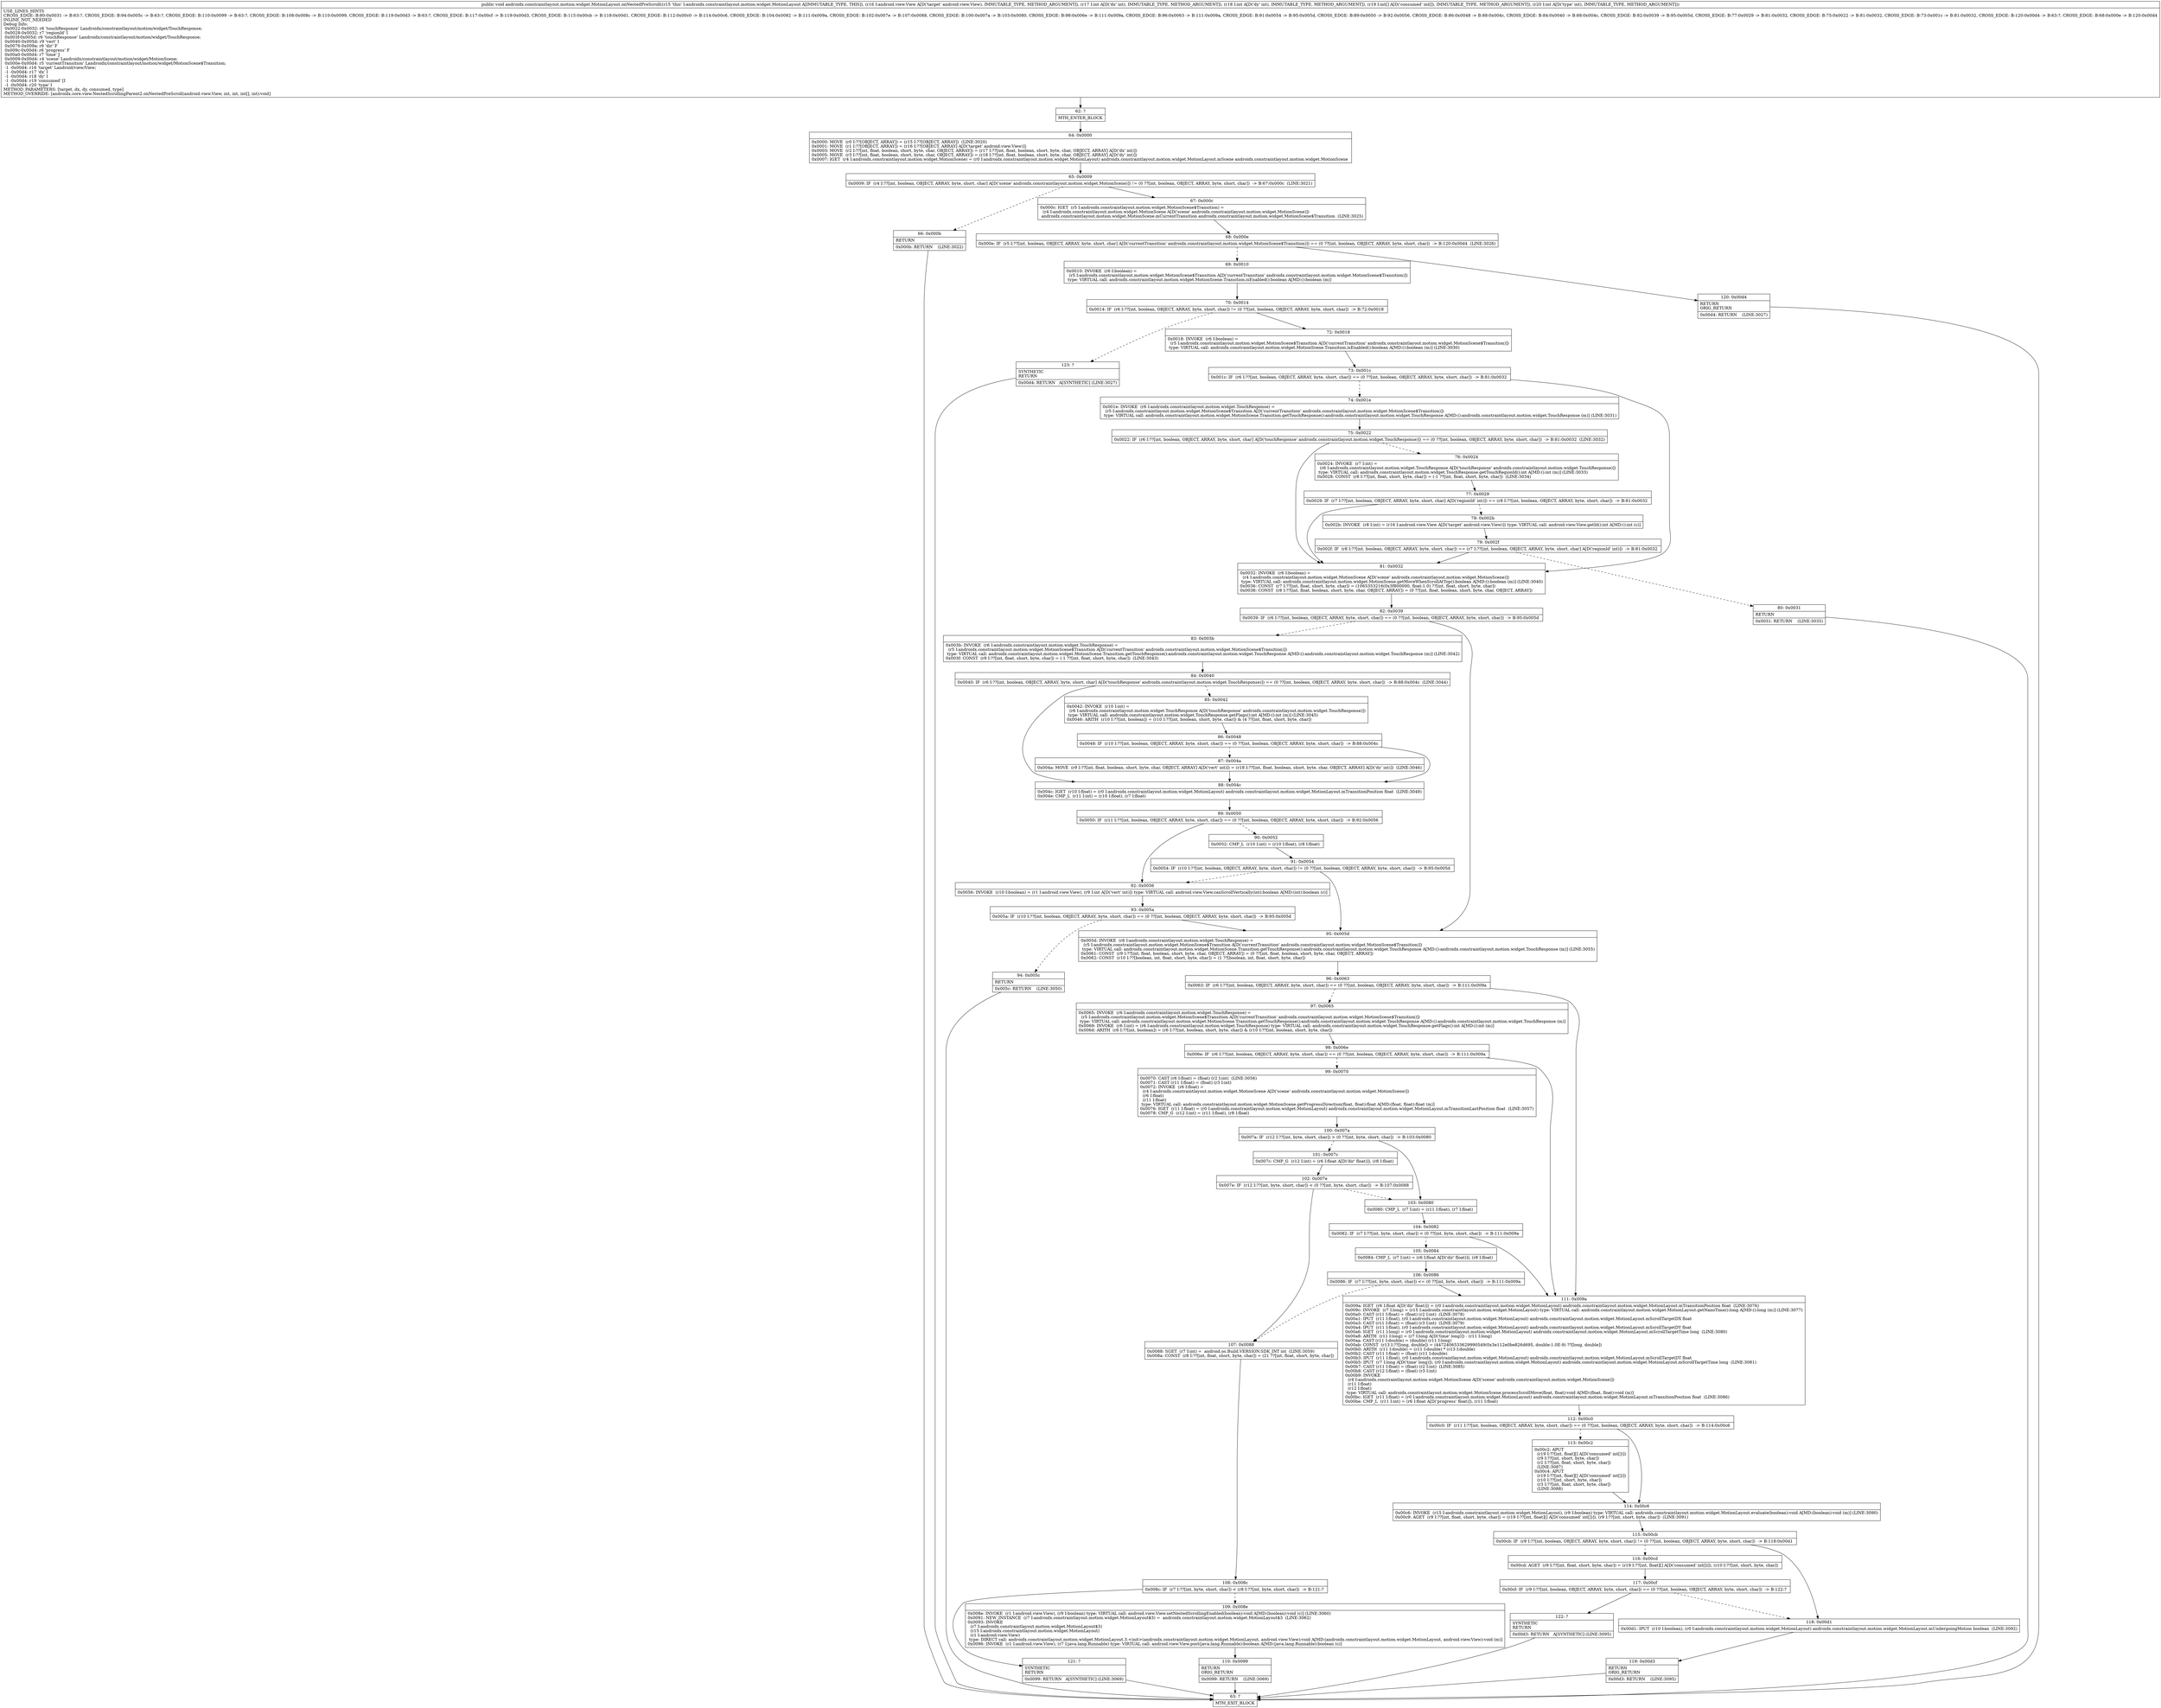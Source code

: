 digraph "CFG forandroidx.constraintlayout.motion.widget.MotionLayout.onNestedPreScroll(Landroid\/view\/View;II[II)V" {
Node_62 [shape=record,label="{62\:\ ?|MTH_ENTER_BLOCK\l}"];
Node_64 [shape=record,label="{64\:\ 0x0000|0x0000: MOVE  (r0 I:??[OBJECT, ARRAY]) = (r15 I:??[OBJECT, ARRAY])  (LINE:3020)\l0x0001: MOVE  (r1 I:??[OBJECT, ARRAY]) = (r16 I:??[OBJECT, ARRAY] A[D('target' android.view.View)]) \l0x0003: MOVE  (r2 I:??[int, float, boolean, short, byte, char, OBJECT, ARRAY]) = (r17 I:??[int, float, boolean, short, byte, char, OBJECT, ARRAY] A[D('dx' int)]) \l0x0005: MOVE  (r3 I:??[int, float, boolean, short, byte, char, OBJECT, ARRAY]) = (r18 I:??[int, float, boolean, short, byte, char, OBJECT, ARRAY] A[D('dy' int)]) \l0x0007: IGET  (r4 I:androidx.constraintlayout.motion.widget.MotionScene) = (r0 I:androidx.constraintlayout.motion.widget.MotionLayout) androidx.constraintlayout.motion.widget.MotionLayout.mScene androidx.constraintlayout.motion.widget.MotionScene \l}"];
Node_65 [shape=record,label="{65\:\ 0x0009|0x0009: IF  (r4 I:??[int, boolean, OBJECT, ARRAY, byte, short, char] A[D('scene' androidx.constraintlayout.motion.widget.MotionScene)]) != (0 ??[int, boolean, OBJECT, ARRAY, byte, short, char])  \-\> B:67:0x000c  (LINE:3021)\l}"];
Node_66 [shape=record,label="{66\:\ 0x000b|RETURN\l|0x000b: RETURN    (LINE:3022)\l}"];
Node_63 [shape=record,label="{63\:\ ?|MTH_EXIT_BLOCK\l}"];
Node_67 [shape=record,label="{67\:\ 0x000c|0x000c: IGET  (r5 I:androidx.constraintlayout.motion.widget.MotionScene$Transition) = \l  (r4 I:androidx.constraintlayout.motion.widget.MotionScene A[D('scene' androidx.constraintlayout.motion.widget.MotionScene)])\l androidx.constraintlayout.motion.widget.MotionScene.mCurrentTransition androidx.constraintlayout.motion.widget.MotionScene$Transition  (LINE:3025)\l}"];
Node_68 [shape=record,label="{68\:\ 0x000e|0x000e: IF  (r5 I:??[int, boolean, OBJECT, ARRAY, byte, short, char] A[D('currentTransition' androidx.constraintlayout.motion.widget.MotionScene$Transition)]) == (0 ??[int, boolean, OBJECT, ARRAY, byte, short, char])  \-\> B:120:0x00d4  (LINE:3026)\l}"];
Node_69 [shape=record,label="{69\:\ 0x0010|0x0010: INVOKE  (r6 I:boolean) = \l  (r5 I:androidx.constraintlayout.motion.widget.MotionScene$Transition A[D('currentTransition' androidx.constraintlayout.motion.widget.MotionScene$Transition)])\l type: VIRTUAL call: androidx.constraintlayout.motion.widget.MotionScene.Transition.isEnabled():boolean A[MD:():boolean (m)]\l}"];
Node_70 [shape=record,label="{70\:\ 0x0014|0x0014: IF  (r6 I:??[int, boolean, OBJECT, ARRAY, byte, short, char]) != (0 ??[int, boolean, OBJECT, ARRAY, byte, short, char])  \-\> B:72:0x0018 \l}"];
Node_72 [shape=record,label="{72\:\ 0x0018|0x0018: INVOKE  (r6 I:boolean) = \l  (r5 I:androidx.constraintlayout.motion.widget.MotionScene$Transition A[D('currentTransition' androidx.constraintlayout.motion.widget.MotionScene$Transition)])\l type: VIRTUAL call: androidx.constraintlayout.motion.widget.MotionScene.Transition.isEnabled():boolean A[MD:():boolean (m)] (LINE:3030)\l}"];
Node_73 [shape=record,label="{73\:\ 0x001c|0x001c: IF  (r6 I:??[int, boolean, OBJECT, ARRAY, byte, short, char]) == (0 ??[int, boolean, OBJECT, ARRAY, byte, short, char])  \-\> B:81:0x0032 \l}"];
Node_74 [shape=record,label="{74\:\ 0x001e|0x001e: INVOKE  (r6 I:androidx.constraintlayout.motion.widget.TouchResponse) = \l  (r5 I:androidx.constraintlayout.motion.widget.MotionScene$Transition A[D('currentTransition' androidx.constraintlayout.motion.widget.MotionScene$Transition)])\l type: VIRTUAL call: androidx.constraintlayout.motion.widget.MotionScene.Transition.getTouchResponse():androidx.constraintlayout.motion.widget.TouchResponse A[MD:():androidx.constraintlayout.motion.widget.TouchResponse (m)] (LINE:3031)\l}"];
Node_75 [shape=record,label="{75\:\ 0x0022|0x0022: IF  (r6 I:??[int, boolean, OBJECT, ARRAY, byte, short, char] A[D('touchResponse' androidx.constraintlayout.motion.widget.TouchResponse)]) == (0 ??[int, boolean, OBJECT, ARRAY, byte, short, char])  \-\> B:81:0x0032  (LINE:3032)\l}"];
Node_76 [shape=record,label="{76\:\ 0x0024|0x0024: INVOKE  (r7 I:int) = \l  (r6 I:androidx.constraintlayout.motion.widget.TouchResponse A[D('touchResponse' androidx.constraintlayout.motion.widget.TouchResponse)])\l type: VIRTUAL call: androidx.constraintlayout.motion.widget.TouchResponse.getTouchRegionId():int A[MD:():int (m)] (LINE:3033)\l0x0028: CONST  (r8 I:??[int, float, short, byte, char]) = (\-1 ??[int, float, short, byte, char])  (LINE:3034)\l}"];
Node_77 [shape=record,label="{77\:\ 0x0029|0x0029: IF  (r7 I:??[int, boolean, OBJECT, ARRAY, byte, short, char] A[D('regionId' int)]) == (r8 I:??[int, boolean, OBJECT, ARRAY, byte, short, char])  \-\> B:81:0x0032 \l}"];
Node_78 [shape=record,label="{78\:\ 0x002b|0x002b: INVOKE  (r8 I:int) = (r16 I:android.view.View A[D('target' android.view.View)]) type: VIRTUAL call: android.view.View.getId():int A[MD:():int (c)]\l}"];
Node_79 [shape=record,label="{79\:\ 0x002f|0x002f: IF  (r8 I:??[int, boolean, OBJECT, ARRAY, byte, short, char]) == (r7 I:??[int, boolean, OBJECT, ARRAY, byte, short, char] A[D('regionId' int)])  \-\> B:81:0x0032 \l}"];
Node_80 [shape=record,label="{80\:\ 0x0031|RETURN\l|0x0031: RETURN    (LINE:3035)\l}"];
Node_81 [shape=record,label="{81\:\ 0x0032|0x0032: INVOKE  (r6 I:boolean) = \l  (r4 I:androidx.constraintlayout.motion.widget.MotionScene A[D('scene' androidx.constraintlayout.motion.widget.MotionScene)])\l type: VIRTUAL call: androidx.constraintlayout.motion.widget.MotionScene.getMoveWhenScrollAtTop():boolean A[MD:():boolean (m)] (LINE:3040)\l0x0036: CONST  (r7 I:??[int, float, short, byte, char]) = (1065353216(0x3f800000, float:1.0) ??[int, float, short, byte, char]) \l0x0038: CONST  (r8 I:??[int, float, boolean, short, byte, char, OBJECT, ARRAY]) = (0 ??[int, float, boolean, short, byte, char, OBJECT, ARRAY]) \l}"];
Node_82 [shape=record,label="{82\:\ 0x0039|0x0039: IF  (r6 I:??[int, boolean, OBJECT, ARRAY, byte, short, char]) == (0 ??[int, boolean, OBJECT, ARRAY, byte, short, char])  \-\> B:95:0x005d \l}"];
Node_83 [shape=record,label="{83\:\ 0x003b|0x003b: INVOKE  (r6 I:androidx.constraintlayout.motion.widget.TouchResponse) = \l  (r5 I:androidx.constraintlayout.motion.widget.MotionScene$Transition A[D('currentTransition' androidx.constraintlayout.motion.widget.MotionScene$Transition)])\l type: VIRTUAL call: androidx.constraintlayout.motion.widget.MotionScene.Transition.getTouchResponse():androidx.constraintlayout.motion.widget.TouchResponse A[MD:():androidx.constraintlayout.motion.widget.TouchResponse (m)] (LINE:3042)\l0x003f: CONST  (r9 I:??[int, float, short, byte, char]) = (\-1 ??[int, float, short, byte, char])  (LINE:3043)\l}"];
Node_84 [shape=record,label="{84\:\ 0x0040|0x0040: IF  (r6 I:??[int, boolean, OBJECT, ARRAY, byte, short, char] A[D('touchResponse' androidx.constraintlayout.motion.widget.TouchResponse)]) == (0 ??[int, boolean, OBJECT, ARRAY, byte, short, char])  \-\> B:88:0x004c  (LINE:3044)\l}"];
Node_85 [shape=record,label="{85\:\ 0x0042|0x0042: INVOKE  (r10 I:int) = \l  (r6 I:androidx.constraintlayout.motion.widget.TouchResponse A[D('touchResponse' androidx.constraintlayout.motion.widget.TouchResponse)])\l type: VIRTUAL call: androidx.constraintlayout.motion.widget.TouchResponse.getFlags():int A[MD:():int (m)] (LINE:3045)\l0x0046: ARITH  (r10 I:??[int, boolean]) = (r10 I:??[int, boolean, short, byte, char]) & (4 ??[int, float, short, byte, char]) \l}"];
Node_86 [shape=record,label="{86\:\ 0x0048|0x0048: IF  (r10 I:??[int, boolean, OBJECT, ARRAY, byte, short, char]) == (0 ??[int, boolean, OBJECT, ARRAY, byte, short, char])  \-\> B:88:0x004c \l}"];
Node_87 [shape=record,label="{87\:\ 0x004a|0x004a: MOVE  (r9 I:??[int, float, boolean, short, byte, char, OBJECT, ARRAY] A[D('vert' int)]) = (r18 I:??[int, float, boolean, short, byte, char, OBJECT, ARRAY] A[D('dy' int)])  (LINE:3046)\l}"];
Node_88 [shape=record,label="{88\:\ 0x004c|0x004c: IGET  (r10 I:float) = (r0 I:androidx.constraintlayout.motion.widget.MotionLayout) androidx.constraintlayout.motion.widget.MotionLayout.mTransitionPosition float  (LINE:3049)\l0x004e: CMP_L  (r11 I:int) = (r10 I:float), (r7 I:float) \l}"];
Node_89 [shape=record,label="{89\:\ 0x0050|0x0050: IF  (r11 I:??[int, boolean, OBJECT, ARRAY, byte, short, char]) == (0 ??[int, boolean, OBJECT, ARRAY, byte, short, char])  \-\> B:92:0x0056 \l}"];
Node_90 [shape=record,label="{90\:\ 0x0052|0x0052: CMP_L  (r10 I:int) = (r10 I:float), (r8 I:float) \l}"];
Node_91 [shape=record,label="{91\:\ 0x0054|0x0054: IF  (r10 I:??[int, boolean, OBJECT, ARRAY, byte, short, char]) != (0 ??[int, boolean, OBJECT, ARRAY, byte, short, char])  \-\> B:95:0x005d \l}"];
Node_92 [shape=record,label="{92\:\ 0x0056|0x0056: INVOKE  (r10 I:boolean) = (r1 I:android.view.View), (r9 I:int A[D('vert' int)]) type: VIRTUAL call: android.view.View.canScrollVertically(int):boolean A[MD:(int):boolean (c)]\l}"];
Node_93 [shape=record,label="{93\:\ 0x005a|0x005a: IF  (r10 I:??[int, boolean, OBJECT, ARRAY, byte, short, char]) == (0 ??[int, boolean, OBJECT, ARRAY, byte, short, char])  \-\> B:95:0x005d \l}"];
Node_94 [shape=record,label="{94\:\ 0x005c|RETURN\l|0x005c: RETURN    (LINE:3050)\l}"];
Node_95 [shape=record,label="{95\:\ 0x005d|0x005d: INVOKE  (r6 I:androidx.constraintlayout.motion.widget.TouchResponse) = \l  (r5 I:androidx.constraintlayout.motion.widget.MotionScene$Transition A[D('currentTransition' androidx.constraintlayout.motion.widget.MotionScene$Transition)])\l type: VIRTUAL call: androidx.constraintlayout.motion.widget.MotionScene.Transition.getTouchResponse():androidx.constraintlayout.motion.widget.TouchResponse A[MD:():androidx.constraintlayout.motion.widget.TouchResponse (m)] (LINE:3055)\l0x0061: CONST  (r9 I:??[int, float, boolean, short, byte, char, OBJECT, ARRAY]) = (0 ??[int, float, boolean, short, byte, char, OBJECT, ARRAY]) \l0x0062: CONST  (r10 I:??[boolean, int, float, short, byte, char]) = (1 ??[boolean, int, float, short, byte, char]) \l}"];
Node_96 [shape=record,label="{96\:\ 0x0063|0x0063: IF  (r6 I:??[int, boolean, OBJECT, ARRAY, byte, short, char]) == (0 ??[int, boolean, OBJECT, ARRAY, byte, short, char])  \-\> B:111:0x009a \l}"];
Node_97 [shape=record,label="{97\:\ 0x0065|0x0065: INVOKE  (r6 I:androidx.constraintlayout.motion.widget.TouchResponse) = \l  (r5 I:androidx.constraintlayout.motion.widget.MotionScene$Transition A[D('currentTransition' androidx.constraintlayout.motion.widget.MotionScene$Transition)])\l type: VIRTUAL call: androidx.constraintlayout.motion.widget.MotionScene.Transition.getTouchResponse():androidx.constraintlayout.motion.widget.TouchResponse A[MD:():androidx.constraintlayout.motion.widget.TouchResponse (m)]\l0x0069: INVOKE  (r6 I:int) = (r6 I:androidx.constraintlayout.motion.widget.TouchResponse) type: VIRTUAL call: androidx.constraintlayout.motion.widget.TouchResponse.getFlags():int A[MD:():int (m)]\l0x006d: ARITH  (r6 I:??[int, boolean]) = (r6 I:??[int, boolean, short, byte, char]) & (r10 I:??[int, boolean, short, byte, char]) \l}"];
Node_98 [shape=record,label="{98\:\ 0x006e|0x006e: IF  (r6 I:??[int, boolean, OBJECT, ARRAY, byte, short, char]) == (0 ??[int, boolean, OBJECT, ARRAY, byte, short, char])  \-\> B:111:0x009a \l}"];
Node_99 [shape=record,label="{99\:\ 0x0070|0x0070: CAST (r6 I:float) = (float) (r2 I:int)  (LINE:3056)\l0x0071: CAST (r11 I:float) = (float) (r3 I:int) \l0x0072: INVOKE  (r6 I:float) = \l  (r4 I:androidx.constraintlayout.motion.widget.MotionScene A[D('scene' androidx.constraintlayout.motion.widget.MotionScene)])\l  (r6 I:float)\l  (r11 I:float)\l type: VIRTUAL call: androidx.constraintlayout.motion.widget.MotionScene.getProgressDirection(float, float):float A[MD:(float, float):float (m)]\l0x0076: IGET  (r11 I:float) = (r0 I:androidx.constraintlayout.motion.widget.MotionLayout) androidx.constraintlayout.motion.widget.MotionLayout.mTransitionLastPosition float  (LINE:3057)\l0x0078: CMP_G  (r12 I:int) = (r11 I:float), (r8 I:float) \l}"];
Node_100 [shape=record,label="{100\:\ 0x007a|0x007a: IF  (r12 I:??[int, byte, short, char]) \> (0 ??[int, byte, short, char])  \-\> B:103:0x0080 \l}"];
Node_101 [shape=record,label="{101\:\ 0x007c|0x007c: CMP_G  (r12 I:int) = (r6 I:float A[D('dir' float)]), (r8 I:float) \l}"];
Node_102 [shape=record,label="{102\:\ 0x007e|0x007e: IF  (r12 I:??[int, byte, short, char]) \< (0 ??[int, byte, short, char])  \-\> B:107:0x0088 \l}"];
Node_107 [shape=record,label="{107\:\ 0x0088|0x0088: SGET  (r7 I:int) =  android.os.Build.VERSION.SDK_INT int  (LINE:3059)\l0x008a: CONST  (r8 I:??[int, float, short, byte, char]) = (21 ??[int, float, short, byte, char]) \l}"];
Node_108 [shape=record,label="{108\:\ 0x008c|0x008c: IF  (r7 I:??[int, byte, short, char]) \< (r8 I:??[int, byte, short, char])  \-\> B:121:? \l}"];
Node_109 [shape=record,label="{109\:\ 0x008e|0x008e: INVOKE  (r1 I:android.view.View), (r9 I:boolean) type: VIRTUAL call: android.view.View.setNestedScrollingEnabled(boolean):void A[MD:(boolean):void (c)] (LINE:3060)\l0x0091: NEW_INSTANCE  (r7 I:androidx.constraintlayout.motion.widget.MotionLayout$3) =  androidx.constraintlayout.motion.widget.MotionLayout$3  (LINE:3062)\l0x0093: INVOKE  \l  (r7 I:androidx.constraintlayout.motion.widget.MotionLayout$3)\l  (r15 I:androidx.constraintlayout.motion.widget.MotionLayout)\l  (r1 I:android.view.View)\l type: DIRECT call: androidx.constraintlayout.motion.widget.MotionLayout.3.\<init\>(androidx.constraintlayout.motion.widget.MotionLayout, android.view.View):void A[MD:(androidx.constraintlayout.motion.widget.MotionLayout, android.view.View):void (m)]\l0x0096: INVOKE  (r1 I:android.view.View), (r7 I:java.lang.Runnable) type: VIRTUAL call: android.view.View.post(java.lang.Runnable):boolean A[MD:(java.lang.Runnable):boolean (c)]\l}"];
Node_110 [shape=record,label="{110\:\ 0x0099|RETURN\lORIG_RETURN\l|0x0099: RETURN    (LINE:3069)\l}"];
Node_121 [shape=record,label="{121\:\ ?|SYNTHETIC\lRETURN\l|0x0099: RETURN   A[SYNTHETIC] (LINE:3069)\l}"];
Node_103 [shape=record,label="{103\:\ 0x0080|0x0080: CMP_L  (r7 I:int) = (r11 I:float), (r7 I:float) \l}"];
Node_104 [shape=record,label="{104\:\ 0x0082|0x0082: IF  (r7 I:??[int, byte, short, char]) \< (0 ??[int, byte, short, char])  \-\> B:111:0x009a \l}"];
Node_105 [shape=record,label="{105\:\ 0x0084|0x0084: CMP_L  (r7 I:int) = (r6 I:float A[D('dir' float)]), (r8 I:float) \l}"];
Node_106 [shape=record,label="{106\:\ 0x0086|0x0086: IF  (r7 I:??[int, byte, short, char]) \<= (0 ??[int, byte, short, char])  \-\> B:111:0x009a \l}"];
Node_111 [shape=record,label="{111\:\ 0x009a|0x009a: IGET  (r6 I:float A[D('dir' float)]) = (r0 I:androidx.constraintlayout.motion.widget.MotionLayout) androidx.constraintlayout.motion.widget.MotionLayout.mTransitionPosition float  (LINE:3076)\l0x009c: INVOKE  (r7 I:long) = (r15 I:androidx.constraintlayout.motion.widget.MotionLayout) type: VIRTUAL call: androidx.constraintlayout.motion.widget.MotionLayout.getNanoTime():long A[MD:():long (m)] (LINE:3077)\l0x00a0: CAST (r11 I:float) = (float) (r2 I:int)  (LINE:3078)\l0x00a1: IPUT  (r11 I:float), (r0 I:androidx.constraintlayout.motion.widget.MotionLayout) androidx.constraintlayout.motion.widget.MotionLayout.mScrollTargetDX float \l0x00a3: CAST (r11 I:float) = (float) (r3 I:int)  (LINE:3079)\l0x00a4: IPUT  (r11 I:float), (r0 I:androidx.constraintlayout.motion.widget.MotionLayout) androidx.constraintlayout.motion.widget.MotionLayout.mScrollTargetDY float \l0x00a6: IGET  (r11 I:long) = (r0 I:androidx.constraintlayout.motion.widget.MotionLayout) androidx.constraintlayout.motion.widget.MotionLayout.mScrollTargetTime long  (LINE:3080)\l0x00a8: ARITH  (r11 I:long) = (r7 I:long A[D('time' long)]) \- (r11 I:long) \l0x00aa: CAST (r11 I:double) = (double) (r11 I:long) \l0x00ab: CONST  (r13 I:??[long, double]) = (4472406533629990549(0x3e112e0be826d695, double:1.0E\-9) ??[long, double]) \l0x00b0: ARITH  (r11 I:double) = (r11 I:double) * (r13 I:double) \l0x00b2: CAST (r11 I:float) = (float) (r11 I:double) \l0x00b3: IPUT  (r11 I:float), (r0 I:androidx.constraintlayout.motion.widget.MotionLayout) androidx.constraintlayout.motion.widget.MotionLayout.mScrollTargetDT float \l0x00b5: IPUT  (r7 I:long A[D('time' long)]), (r0 I:androidx.constraintlayout.motion.widget.MotionLayout) androidx.constraintlayout.motion.widget.MotionLayout.mScrollTargetTime long  (LINE:3081)\l0x00b7: CAST (r11 I:float) = (float) (r2 I:int)  (LINE:3085)\l0x00b8: CAST (r12 I:float) = (float) (r3 I:int) \l0x00b9: INVOKE  \l  (r4 I:androidx.constraintlayout.motion.widget.MotionScene A[D('scene' androidx.constraintlayout.motion.widget.MotionScene)])\l  (r11 I:float)\l  (r12 I:float)\l type: VIRTUAL call: androidx.constraintlayout.motion.widget.MotionScene.processScrollMove(float, float):void A[MD:(float, float):void (m)]\l0x00bc: IGET  (r11 I:float) = (r0 I:androidx.constraintlayout.motion.widget.MotionLayout) androidx.constraintlayout.motion.widget.MotionLayout.mTransitionPosition float  (LINE:3086)\l0x00be: CMP_L  (r11 I:int) = (r6 I:float A[D('progress' float)]), (r11 I:float) \l}"];
Node_112 [shape=record,label="{112\:\ 0x00c0|0x00c0: IF  (r11 I:??[int, boolean, OBJECT, ARRAY, byte, short, char]) == (0 ??[int, boolean, OBJECT, ARRAY, byte, short, char])  \-\> B:114:0x00c6 \l}"];
Node_113 [shape=record,label="{113\:\ 0x00c2|0x00c2: APUT  \l  (r19 I:??[int, float][] A[D('consumed' int[])])\l  (r9 I:??[int, short, byte, char])\l  (r2 I:??[int, float, short, byte, char])\l  (LINE:3087)\l0x00c4: APUT  \l  (r19 I:??[int, float][] A[D('consumed' int[])])\l  (r10 I:??[int, short, byte, char])\l  (r3 I:??[int, float, short, byte, char])\l  (LINE:3088)\l}"];
Node_114 [shape=record,label="{114\:\ 0x00c6|0x00c6: INVOKE  (r15 I:androidx.constraintlayout.motion.widget.MotionLayout), (r9 I:boolean) type: VIRTUAL call: androidx.constraintlayout.motion.widget.MotionLayout.evaluate(boolean):void A[MD:(boolean):void (m)] (LINE:3090)\l0x00c9: AGET  (r9 I:??[int, float, short, byte, char]) = (r19 I:??[int, float][] A[D('consumed' int[])]), (r9 I:??[int, short, byte, char])  (LINE:3091)\l}"];
Node_115 [shape=record,label="{115\:\ 0x00cb|0x00cb: IF  (r9 I:??[int, boolean, OBJECT, ARRAY, byte, short, char]) != (0 ??[int, boolean, OBJECT, ARRAY, byte, short, char])  \-\> B:118:0x00d1 \l}"];
Node_116 [shape=record,label="{116\:\ 0x00cd|0x00cd: AGET  (r9 I:??[int, float, short, byte, char]) = (r19 I:??[int, float][] A[D('consumed' int[])]), (r10 I:??[int, short, byte, char]) \l}"];
Node_117 [shape=record,label="{117\:\ 0x00cf|0x00cf: IF  (r9 I:??[int, boolean, OBJECT, ARRAY, byte, short, char]) == (0 ??[int, boolean, OBJECT, ARRAY, byte, short, char])  \-\> B:122:? \l}"];
Node_122 [shape=record,label="{122\:\ ?|SYNTHETIC\lRETURN\l|0x00d3: RETURN   A[SYNTHETIC] (LINE:3095)\l}"];
Node_118 [shape=record,label="{118\:\ 0x00d1|0x00d1: IPUT  (r10 I:boolean), (r0 I:androidx.constraintlayout.motion.widget.MotionLayout) androidx.constraintlayout.motion.widget.MotionLayout.mUndergoingMotion boolean  (LINE:3092)\l}"];
Node_119 [shape=record,label="{119\:\ 0x00d3|RETURN\lORIG_RETURN\l|0x00d3: RETURN    (LINE:3095)\l}"];
Node_123 [shape=record,label="{123\:\ ?|SYNTHETIC\lRETURN\l|0x00d4: RETURN   A[SYNTHETIC] (LINE:3027)\l}"];
Node_120 [shape=record,label="{120\:\ 0x00d4|RETURN\lORIG_RETURN\l|0x00d4: RETURN    (LINE:3027)\l}"];
MethodNode[shape=record,label="{public void androidx.constraintlayout.motion.widget.MotionLayout.onNestedPreScroll((r15 'this' I:androidx.constraintlayout.motion.widget.MotionLayout A[IMMUTABLE_TYPE, THIS]), (r16 I:android.view.View A[D('target' android.view.View), IMMUTABLE_TYPE, METHOD_ARGUMENT]), (r17 I:int A[D('dx' int), IMMUTABLE_TYPE, METHOD_ARGUMENT]), (r18 I:int A[D('dy' int), IMMUTABLE_TYPE, METHOD_ARGUMENT]), (r19 I:int[] A[D('consumed' int[]), IMMUTABLE_TYPE, METHOD_ARGUMENT]), (r20 I:int A[D('type' int), IMMUTABLE_TYPE, METHOD_ARGUMENT]))  | USE_LINES_HINTS\lCROSS_EDGE: B:80:0x0031 \-\> B:63:?, CROSS_EDGE: B:94:0x005c \-\> B:63:?, CROSS_EDGE: B:110:0x0099 \-\> B:63:?, CROSS_EDGE: B:108:0x008c \-\> B:110:0x0099, CROSS_EDGE: B:119:0x00d3 \-\> B:63:?, CROSS_EDGE: B:117:0x00cf \-\> B:119:0x00d3, CROSS_EDGE: B:115:0x00cb \-\> B:118:0x00d1, CROSS_EDGE: B:112:0x00c0 \-\> B:114:0x00c6, CROSS_EDGE: B:104:0x0082 \-\> B:111:0x009a, CROSS_EDGE: B:102:0x007e \-\> B:107:0x0088, CROSS_EDGE: B:100:0x007a \-\> B:103:0x0080, CROSS_EDGE: B:98:0x006e \-\> B:111:0x009a, CROSS_EDGE: B:96:0x0063 \-\> B:111:0x009a, CROSS_EDGE: B:91:0x0054 \-\> B:95:0x005d, CROSS_EDGE: B:89:0x0050 \-\> B:92:0x0056, CROSS_EDGE: B:86:0x0048 \-\> B:88:0x004c, CROSS_EDGE: B:84:0x0040 \-\> B:88:0x004c, CROSS_EDGE: B:82:0x0039 \-\> B:95:0x005d, CROSS_EDGE: B:77:0x0029 \-\> B:81:0x0032, CROSS_EDGE: B:75:0x0022 \-\> B:81:0x0032, CROSS_EDGE: B:73:0x001c \-\> B:81:0x0032, CROSS_EDGE: B:120:0x00d4 \-\> B:63:?, CROSS_EDGE: B:68:0x000e \-\> B:120:0x00d4\lINLINE_NOT_NEEDED\lDebug Info:\l  0x0022\-0x0032: r6 'touchResponse' Landroidx\/constraintlayout\/motion\/widget\/TouchResponse;\l  0x0028\-0x0032: r7 'regionId' I\l  0x003f\-0x005d: r6 'touchResponse' Landroidx\/constraintlayout\/motion\/widget\/TouchResponse;\l  0x0040\-0x005d: r9 'vert' I\l  0x0076\-0x009a: r6 'dir' F\l  0x009c\-0x00d4: r6 'progress' F\l  0x00a0\-0x00d4: r7 'time' J\l  0x0009\-0x00d4: r4 'scene' Landroidx\/constraintlayout\/motion\/widget\/MotionScene;\l  0x000e\-0x00d4: r5 'currentTransition' Landroidx\/constraintlayout\/motion\/widget\/MotionScene$Transition;\l  \-1 \-0x00d4: r16 'target' Landroid\/view\/View;\l  \-1 \-0x00d4: r17 'dx' I\l  \-1 \-0x00d4: r18 'dy' I\l  \-1 \-0x00d4: r19 'consumed' [I\l  \-1 \-0x00d4: r20 'type' I\lMETHOD_PARAMETERS: [target, dx, dy, consumed, type]\lMETHOD_OVERRIDE: [androidx.core.view.NestedScrollingParent2.onNestedPreScroll(android.view.View, int, int, int[], int):void]\l}"];
MethodNode -> Node_62;Node_62 -> Node_64;
Node_64 -> Node_65;
Node_65 -> Node_66[style=dashed];
Node_65 -> Node_67;
Node_66 -> Node_63;
Node_67 -> Node_68;
Node_68 -> Node_69[style=dashed];
Node_68 -> Node_120;
Node_69 -> Node_70;
Node_70 -> Node_72;
Node_70 -> Node_123[style=dashed];
Node_72 -> Node_73;
Node_73 -> Node_74[style=dashed];
Node_73 -> Node_81;
Node_74 -> Node_75;
Node_75 -> Node_76[style=dashed];
Node_75 -> Node_81;
Node_76 -> Node_77;
Node_77 -> Node_78[style=dashed];
Node_77 -> Node_81;
Node_78 -> Node_79;
Node_79 -> Node_80[style=dashed];
Node_79 -> Node_81;
Node_80 -> Node_63;
Node_81 -> Node_82;
Node_82 -> Node_83[style=dashed];
Node_82 -> Node_95;
Node_83 -> Node_84;
Node_84 -> Node_85[style=dashed];
Node_84 -> Node_88;
Node_85 -> Node_86;
Node_86 -> Node_87[style=dashed];
Node_86 -> Node_88;
Node_87 -> Node_88;
Node_88 -> Node_89;
Node_89 -> Node_90[style=dashed];
Node_89 -> Node_92;
Node_90 -> Node_91;
Node_91 -> Node_92[style=dashed];
Node_91 -> Node_95;
Node_92 -> Node_93;
Node_93 -> Node_94[style=dashed];
Node_93 -> Node_95;
Node_94 -> Node_63;
Node_95 -> Node_96;
Node_96 -> Node_97[style=dashed];
Node_96 -> Node_111;
Node_97 -> Node_98;
Node_98 -> Node_99[style=dashed];
Node_98 -> Node_111;
Node_99 -> Node_100;
Node_100 -> Node_101[style=dashed];
Node_100 -> Node_103;
Node_101 -> Node_102;
Node_102 -> Node_103[style=dashed];
Node_102 -> Node_107;
Node_107 -> Node_108;
Node_108 -> Node_109[style=dashed];
Node_108 -> Node_121;
Node_109 -> Node_110;
Node_110 -> Node_63;
Node_121 -> Node_63;
Node_103 -> Node_104;
Node_104 -> Node_105[style=dashed];
Node_104 -> Node_111;
Node_105 -> Node_106;
Node_106 -> Node_107[style=dashed];
Node_106 -> Node_111;
Node_111 -> Node_112;
Node_112 -> Node_113[style=dashed];
Node_112 -> Node_114;
Node_113 -> Node_114;
Node_114 -> Node_115;
Node_115 -> Node_116[style=dashed];
Node_115 -> Node_118;
Node_116 -> Node_117;
Node_117 -> Node_118[style=dashed];
Node_117 -> Node_122;
Node_122 -> Node_63;
Node_118 -> Node_119;
Node_119 -> Node_63;
Node_123 -> Node_63;
Node_120 -> Node_63;
}


